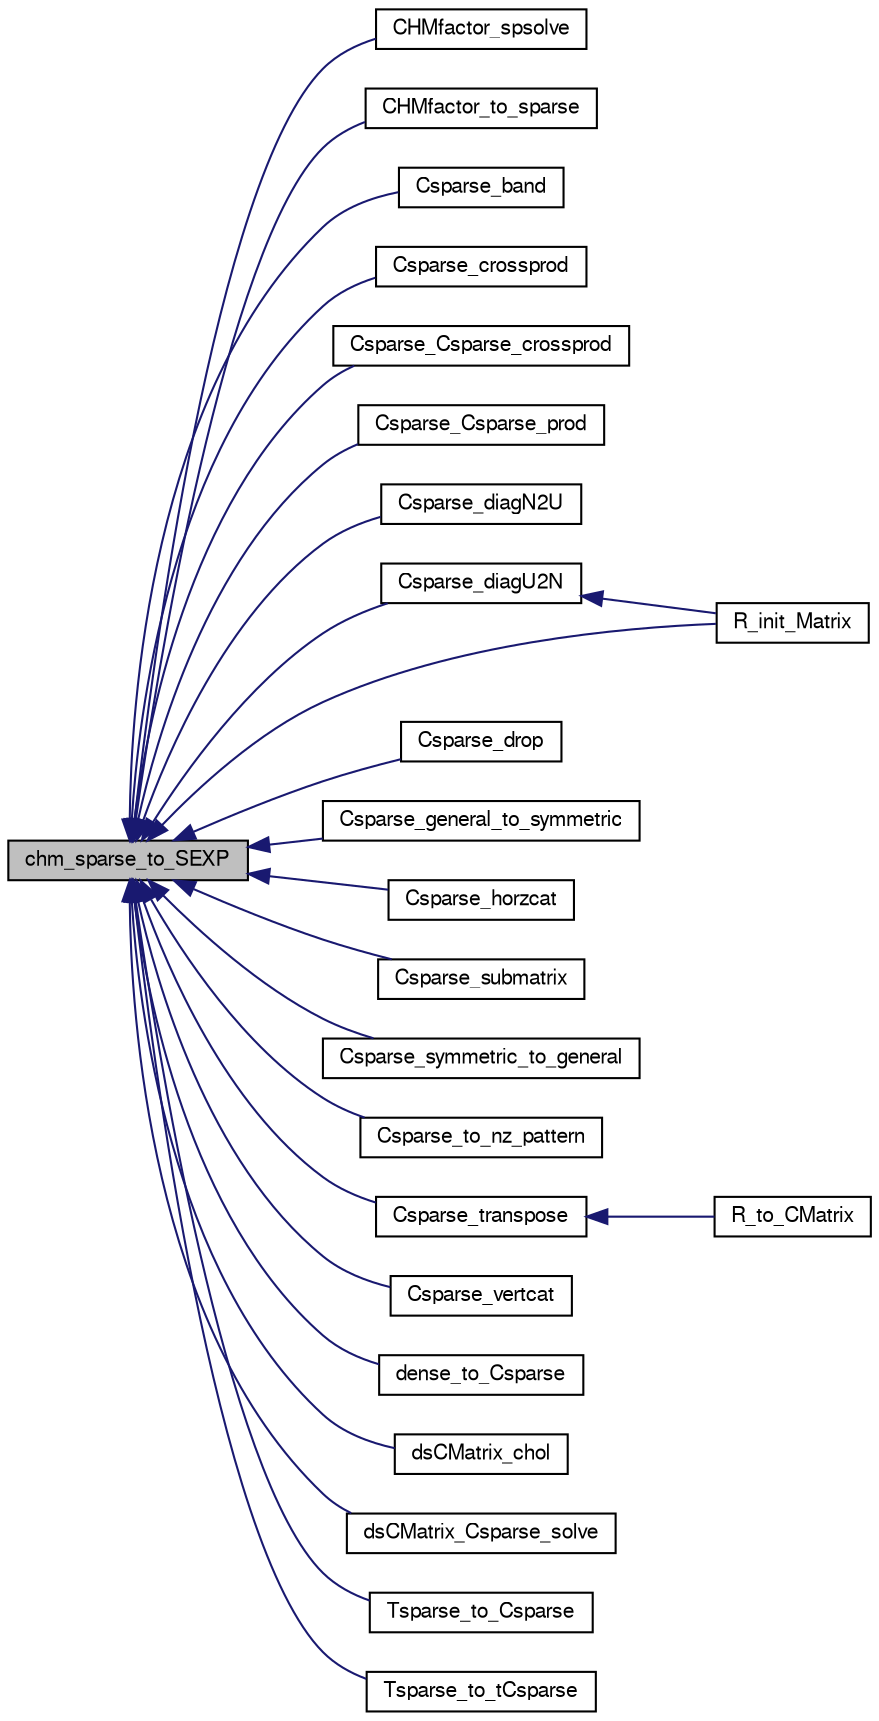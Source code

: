 digraph G
{
  edge [fontname="FreeSans",fontsize=10,labelfontname="FreeSans",labelfontsize=10];
  node [fontname="FreeSans",fontsize=10,shape=record];
  rankdir=LR;
  Node1 [label="chm_sparse_to_SEXP",height=0.2,width=0.4,color="black", fillcolor="grey75", style="filled" fontcolor="black"];
  Node1 -> Node2 [dir=back,color="midnightblue",fontsize=10,style="solid",fontname="FreeSans"];
  Node2 [label="CHMfactor_spsolve",height=0.2,width=0.4,color="black", fillcolor="white", style="filled",URL="$CHMfactor_8h.html#ae1511a0bca842168f9bf6ae554eda88"];
  Node1 -> Node3 [dir=back,color="midnightblue",fontsize=10,style="solid",fontname="FreeSans"];
  Node3 [label="CHMfactor_to_sparse",height=0.2,width=0.4,color="black", fillcolor="white", style="filled",URL="$CHMfactor_8h.html#65d766e6b16a370b3057acf81b4c6f1a"];
  Node1 -> Node4 [dir=back,color="midnightblue",fontsize=10,style="solid",fontname="FreeSans"];
  Node4 [label="Csparse_band",height=0.2,width=0.4,color="black", fillcolor="white", style="filled",URL="$Csparse_8h.html#546eddc63011f2f2af462894dbec7dc9"];
  Node1 -> Node5 [dir=back,color="midnightblue",fontsize=10,style="solid",fontname="FreeSans"];
  Node5 [label="Csparse_crossprod",height=0.2,width=0.4,color="black", fillcolor="white", style="filled",URL="$Csparse_8h.html#407589b56b662830f7a14b251a8c4da3"];
  Node1 -> Node6 [dir=back,color="midnightblue",fontsize=10,style="solid",fontname="FreeSans"];
  Node6 [label="Csparse_Csparse_crossprod",height=0.2,width=0.4,color="black", fillcolor="white", style="filled",URL="$Csparse_8h.html#6c4e110d10721580b2b43969800dfdb2"];
  Node1 -> Node7 [dir=back,color="midnightblue",fontsize=10,style="solid",fontname="FreeSans"];
  Node7 [label="Csparse_Csparse_prod",height=0.2,width=0.4,color="black", fillcolor="white", style="filled",URL="$Csparse_8h.html#8414bce86d0916499c2d63f70728176b"];
  Node1 -> Node8 [dir=back,color="midnightblue",fontsize=10,style="solid",fontname="FreeSans"];
  Node8 [label="Csparse_diagN2U",height=0.2,width=0.4,color="black", fillcolor="white", style="filled",URL="$Csparse_8h.html#316d9d78254bf71714b3e44ac4ec6b01"];
  Node1 -> Node9 [dir=back,color="midnightblue",fontsize=10,style="solid",fontname="FreeSans"];
  Node9 [label="Csparse_diagU2N",height=0.2,width=0.4,color="black", fillcolor="white", style="filled",URL="$dtCMatrix_8h.html#0cc8d2f7047736ee111b11cb2faeaf11"];
  Node9 -> Node10 [dir=back,color="midnightblue",fontsize=10,style="solid",fontname="FreeSans"];
  Node10 [label="R_init_Matrix",height=0.2,width=0.4,color="black", fillcolor="white", style="filled",URL="$init_8c.html#3c984b3c92aeb789d5679e2aae8b8eac"];
  Node1 -> Node11 [dir=back,color="midnightblue",fontsize=10,style="solid",fontname="FreeSans"];
  Node11 [label="Csparse_drop",height=0.2,width=0.4,color="black", fillcolor="white", style="filled",URL="$Csparse_8h.html#1d165b31075f32ee0ca273f51c13f9df"];
  Node1 -> Node12 [dir=back,color="midnightblue",fontsize=10,style="solid",fontname="FreeSans"];
  Node12 [label="Csparse_general_to_symmetric",height=0.2,width=0.4,color="black", fillcolor="white", style="filled",URL="$Csparse_8h.html#24241833bc1fbb9c17404ee109ef50fd"];
  Node1 -> Node13 [dir=back,color="midnightblue",fontsize=10,style="solid",fontname="FreeSans"];
  Node13 [label="Csparse_horzcat",height=0.2,width=0.4,color="black", fillcolor="white", style="filled",URL="$Csparse_8h.html#8973a306b51dbd6b2b66b21185bf048a"];
  Node1 -> Node14 [dir=back,color="midnightblue",fontsize=10,style="solid",fontname="FreeSans"];
  Node14 [label="Csparse_submatrix",height=0.2,width=0.4,color="black", fillcolor="white", style="filled",URL="$Csparse_8h.html#bfee8cfe834c57a1bb2144ee157b83dc"];
  Node1 -> Node15 [dir=back,color="midnightblue",fontsize=10,style="solid",fontname="FreeSans"];
  Node15 [label="Csparse_symmetric_to_general",height=0.2,width=0.4,color="black", fillcolor="white", style="filled",URL="$Csparse_8h.html#1fe70f89e424351c54c9bf4ba618ae65"];
  Node1 -> Node16 [dir=back,color="midnightblue",fontsize=10,style="solid",fontname="FreeSans"];
  Node16 [label="Csparse_to_nz_pattern",height=0.2,width=0.4,color="black", fillcolor="white", style="filled",URL="$Csparse_8h.html#9e26da2b0832ca4dc2f4cb894705bcdd"];
  Node1 -> Node17 [dir=back,color="midnightblue",fontsize=10,style="solid",fontname="FreeSans"];
  Node17 [label="Csparse_transpose",height=0.2,width=0.4,color="black", fillcolor="white", style="filled",URL="$Csparse_8h.html#ab695b6af65c32eac1776cf04c661518"];
  Node17 -> Node18 [dir=back,color="midnightblue",fontsize=10,style="solid",fontname="FreeSans"];
  Node18 [label="R_to_CMatrix",height=0.2,width=0.4,color="black", fillcolor="white", style="filled",URL="$dgCMatrix_8h.html#c71c15cfb9558156fb98c0f1cad60922"];
  Node1 -> Node19 [dir=back,color="midnightblue",fontsize=10,style="solid",fontname="FreeSans"];
  Node19 [label="Csparse_vertcat",height=0.2,width=0.4,color="black", fillcolor="white", style="filled",URL="$Csparse_8h.html#913d061ccf8536244aae6b7157c105f1"];
  Node1 -> Node20 [dir=back,color="midnightblue",fontsize=10,style="solid",fontname="FreeSans"];
  Node20 [label="dense_to_Csparse",height=0.2,width=0.4,color="black", fillcolor="white", style="filled",URL="$dense_8h.html#33b46f3a16a95734d4875ddfbfa079cb"];
  Node1 -> Node21 [dir=back,color="midnightblue",fontsize=10,style="solid",fontname="FreeSans"];
  Node21 [label="dsCMatrix_chol",height=0.2,width=0.4,color="black", fillcolor="white", style="filled",URL="$dsCMatrix_8h.html#326fdb98f74608895abd9df179158253"];
  Node1 -> Node22 [dir=back,color="midnightblue",fontsize=10,style="solid",fontname="FreeSans"];
  Node22 [label="dsCMatrix_Csparse_solve",height=0.2,width=0.4,color="black", fillcolor="white", style="filled",URL="$dsCMatrix_8h.html#6e9761126a72d9a9f543ea82978b6ae9"];
  Node1 -> Node10 [dir=back,color="midnightblue",fontsize=10,style="solid",fontname="FreeSans"];
  Node1 -> Node23 [dir=back,color="midnightblue",fontsize=10,style="solid",fontname="FreeSans"];
  Node23 [label="Tsparse_to_Csparse",height=0.2,width=0.4,color="black", fillcolor="white", style="filled",URL="$Tsparse_8h.html#38a8590614d3fdaae83578d4f9dc9032"];
  Node1 -> Node24 [dir=back,color="midnightblue",fontsize=10,style="solid",fontname="FreeSans"];
  Node24 [label="Tsparse_to_tCsparse",height=0.2,width=0.4,color="black", fillcolor="white", style="filled",URL="$Tsparse_8h.html#76665a3e79a779284b23de6f9385bbc0"];
}
